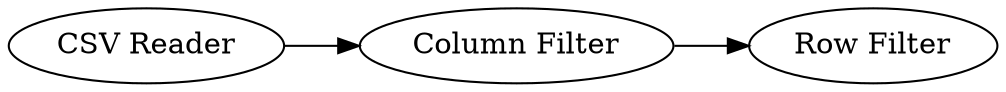 digraph {
	2 -> 3
	1 -> 2
	1 [label="CSV Reader"]
	3 [label="Row Filter"]
	2 [label="Column Filter"]
	rankdir=LR
}
